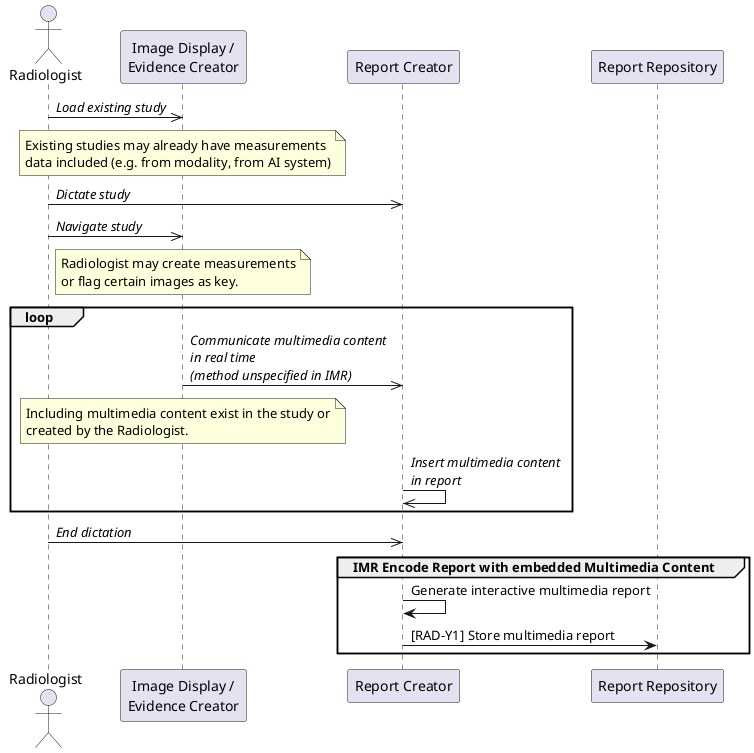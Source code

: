 @startuml

actor "Radiologist" as Rad
participant "Image Display /\nEvidence Creator" as ECreator
participant "Report Creator" as RCreator
participant "Report Repository" as Repo

Rad->>ECreator: //Load existing study//
note over ECreator
Existing studies may already have measurements
data included (e.g. from modality, from AI system)
end note
Rad->>RCreator: //Dictate study//
Rad->>ECreator: //Navigate study//
note over ECreator
Radiologist may create measurements
or flag certain images as key.
end note

loop
ECreator->>RCreator: //Communicate multimedia content//\n//in real time//\n//(method unspecified in IMR)//
note over ECreator
Including multimedia content exist in the study or
created by the Radiologist.
end note
RCreator->>RCreator: //Insert multimedia content//\n//in report//
end

Rad->>RCreator: //End dictation//

group IMR Encode Report with embedded Multimedia Content
RCreator->RCreator: Generate interactive multimedia report
RCreator->Repo: [RAD-Y1] Store multimedia report
end group

@enduml